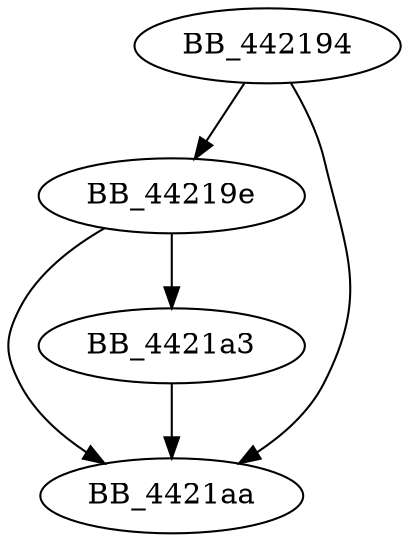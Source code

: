 DiGraph sub_442194{
BB_442194->BB_44219e
BB_442194->BB_4421aa
BB_44219e->BB_4421a3
BB_44219e->BB_4421aa
BB_4421a3->BB_4421aa
}
